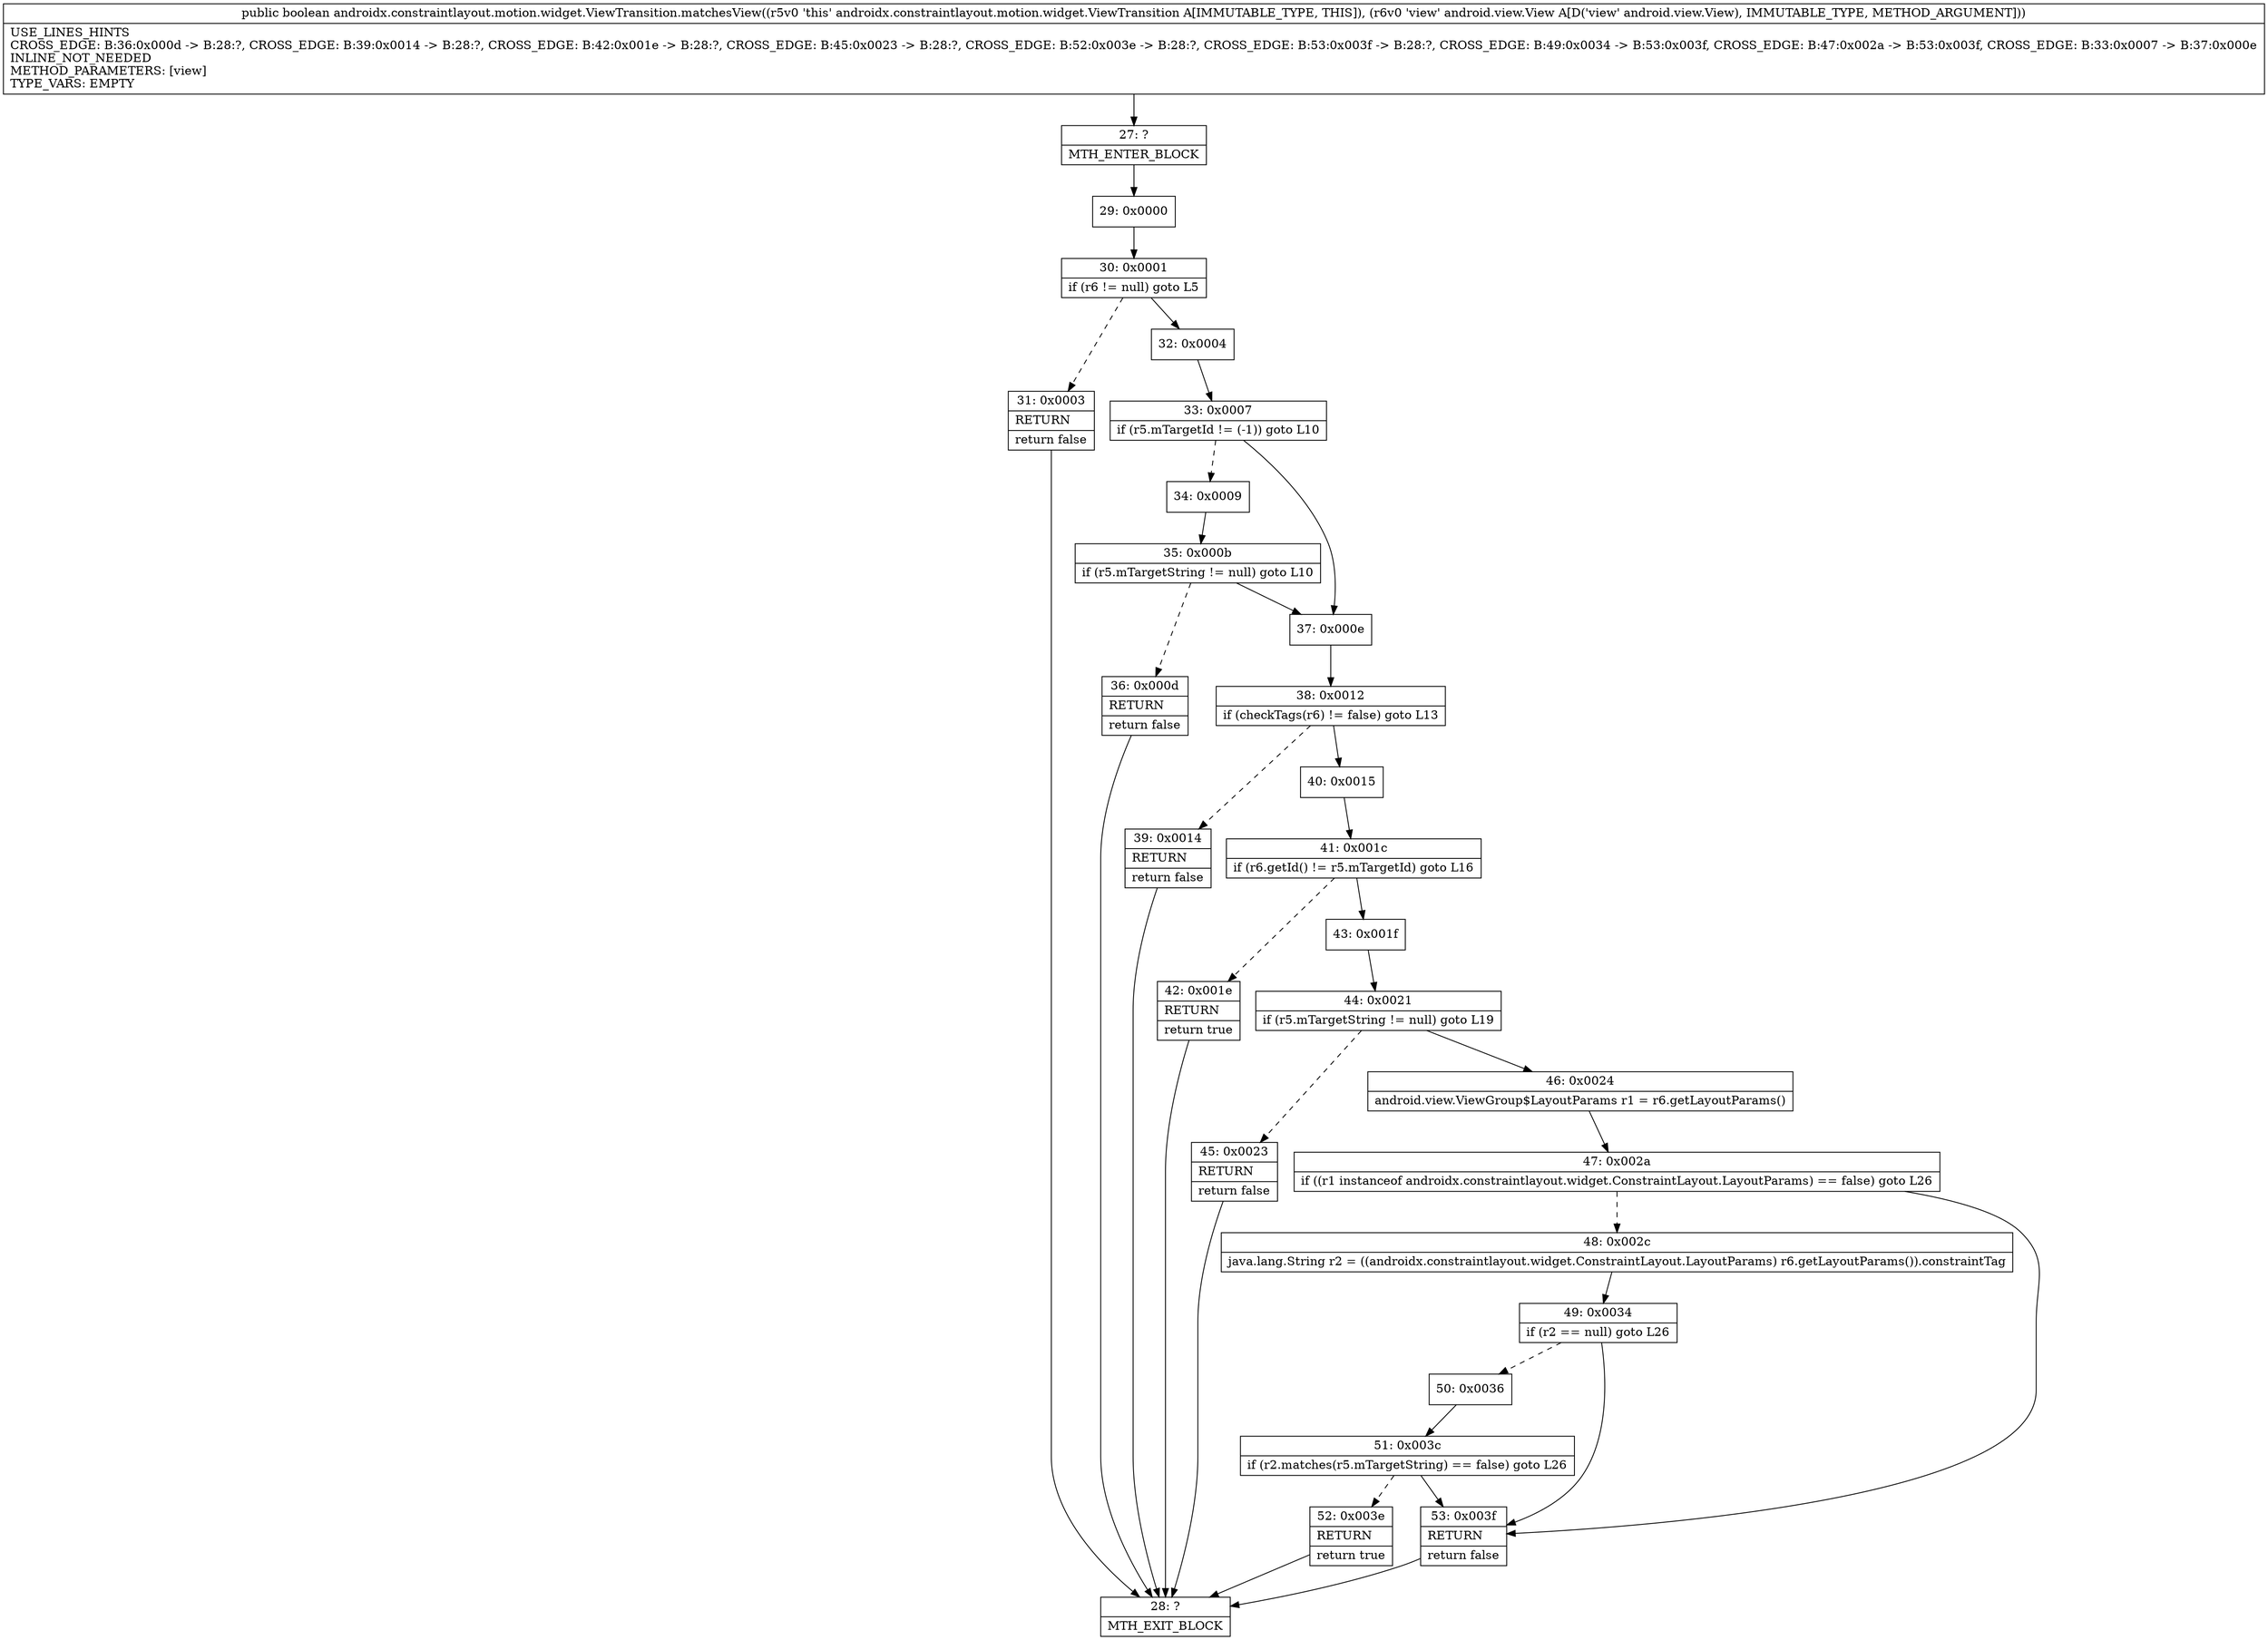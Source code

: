 digraph "CFG forandroidx.constraintlayout.motion.widget.ViewTransition.matchesView(Landroid\/view\/View;)Z" {
Node_27 [shape=record,label="{27\:\ ?|MTH_ENTER_BLOCK\l}"];
Node_29 [shape=record,label="{29\:\ 0x0000}"];
Node_30 [shape=record,label="{30\:\ 0x0001|if (r6 != null) goto L5\l}"];
Node_31 [shape=record,label="{31\:\ 0x0003|RETURN\l|return false\l}"];
Node_28 [shape=record,label="{28\:\ ?|MTH_EXIT_BLOCK\l}"];
Node_32 [shape=record,label="{32\:\ 0x0004}"];
Node_33 [shape=record,label="{33\:\ 0x0007|if (r5.mTargetId != (\-1)) goto L10\l}"];
Node_34 [shape=record,label="{34\:\ 0x0009}"];
Node_35 [shape=record,label="{35\:\ 0x000b|if (r5.mTargetString != null) goto L10\l}"];
Node_36 [shape=record,label="{36\:\ 0x000d|RETURN\l|return false\l}"];
Node_37 [shape=record,label="{37\:\ 0x000e}"];
Node_38 [shape=record,label="{38\:\ 0x0012|if (checkTags(r6) != false) goto L13\l}"];
Node_39 [shape=record,label="{39\:\ 0x0014|RETURN\l|return false\l}"];
Node_40 [shape=record,label="{40\:\ 0x0015}"];
Node_41 [shape=record,label="{41\:\ 0x001c|if (r6.getId() != r5.mTargetId) goto L16\l}"];
Node_42 [shape=record,label="{42\:\ 0x001e|RETURN\l|return true\l}"];
Node_43 [shape=record,label="{43\:\ 0x001f}"];
Node_44 [shape=record,label="{44\:\ 0x0021|if (r5.mTargetString != null) goto L19\l}"];
Node_45 [shape=record,label="{45\:\ 0x0023|RETURN\l|return false\l}"];
Node_46 [shape=record,label="{46\:\ 0x0024|android.view.ViewGroup$LayoutParams r1 = r6.getLayoutParams()\l}"];
Node_47 [shape=record,label="{47\:\ 0x002a|if ((r1 instanceof androidx.constraintlayout.widget.ConstraintLayout.LayoutParams) == false) goto L26\l}"];
Node_48 [shape=record,label="{48\:\ 0x002c|java.lang.String r2 = ((androidx.constraintlayout.widget.ConstraintLayout.LayoutParams) r6.getLayoutParams()).constraintTag\l}"];
Node_49 [shape=record,label="{49\:\ 0x0034|if (r2 == null) goto L26\l}"];
Node_50 [shape=record,label="{50\:\ 0x0036}"];
Node_51 [shape=record,label="{51\:\ 0x003c|if (r2.matches(r5.mTargetString) == false) goto L26\l}"];
Node_52 [shape=record,label="{52\:\ 0x003e|RETURN\l|return true\l}"];
Node_53 [shape=record,label="{53\:\ 0x003f|RETURN\l|return false\l}"];
MethodNode[shape=record,label="{public boolean androidx.constraintlayout.motion.widget.ViewTransition.matchesView((r5v0 'this' androidx.constraintlayout.motion.widget.ViewTransition A[IMMUTABLE_TYPE, THIS]), (r6v0 'view' android.view.View A[D('view' android.view.View), IMMUTABLE_TYPE, METHOD_ARGUMENT]))  | USE_LINES_HINTS\lCROSS_EDGE: B:36:0x000d \-\> B:28:?, CROSS_EDGE: B:39:0x0014 \-\> B:28:?, CROSS_EDGE: B:42:0x001e \-\> B:28:?, CROSS_EDGE: B:45:0x0023 \-\> B:28:?, CROSS_EDGE: B:52:0x003e \-\> B:28:?, CROSS_EDGE: B:53:0x003f \-\> B:28:?, CROSS_EDGE: B:49:0x0034 \-\> B:53:0x003f, CROSS_EDGE: B:47:0x002a \-\> B:53:0x003f, CROSS_EDGE: B:33:0x0007 \-\> B:37:0x000e\lINLINE_NOT_NEEDED\lMETHOD_PARAMETERS: [view]\lTYPE_VARS: EMPTY\l}"];
MethodNode -> Node_27;Node_27 -> Node_29;
Node_29 -> Node_30;
Node_30 -> Node_31[style=dashed];
Node_30 -> Node_32;
Node_31 -> Node_28;
Node_32 -> Node_33;
Node_33 -> Node_34[style=dashed];
Node_33 -> Node_37;
Node_34 -> Node_35;
Node_35 -> Node_36[style=dashed];
Node_35 -> Node_37;
Node_36 -> Node_28;
Node_37 -> Node_38;
Node_38 -> Node_39[style=dashed];
Node_38 -> Node_40;
Node_39 -> Node_28;
Node_40 -> Node_41;
Node_41 -> Node_42[style=dashed];
Node_41 -> Node_43;
Node_42 -> Node_28;
Node_43 -> Node_44;
Node_44 -> Node_45[style=dashed];
Node_44 -> Node_46;
Node_45 -> Node_28;
Node_46 -> Node_47;
Node_47 -> Node_48[style=dashed];
Node_47 -> Node_53;
Node_48 -> Node_49;
Node_49 -> Node_50[style=dashed];
Node_49 -> Node_53;
Node_50 -> Node_51;
Node_51 -> Node_52[style=dashed];
Node_51 -> Node_53;
Node_52 -> Node_28;
Node_53 -> Node_28;
}

